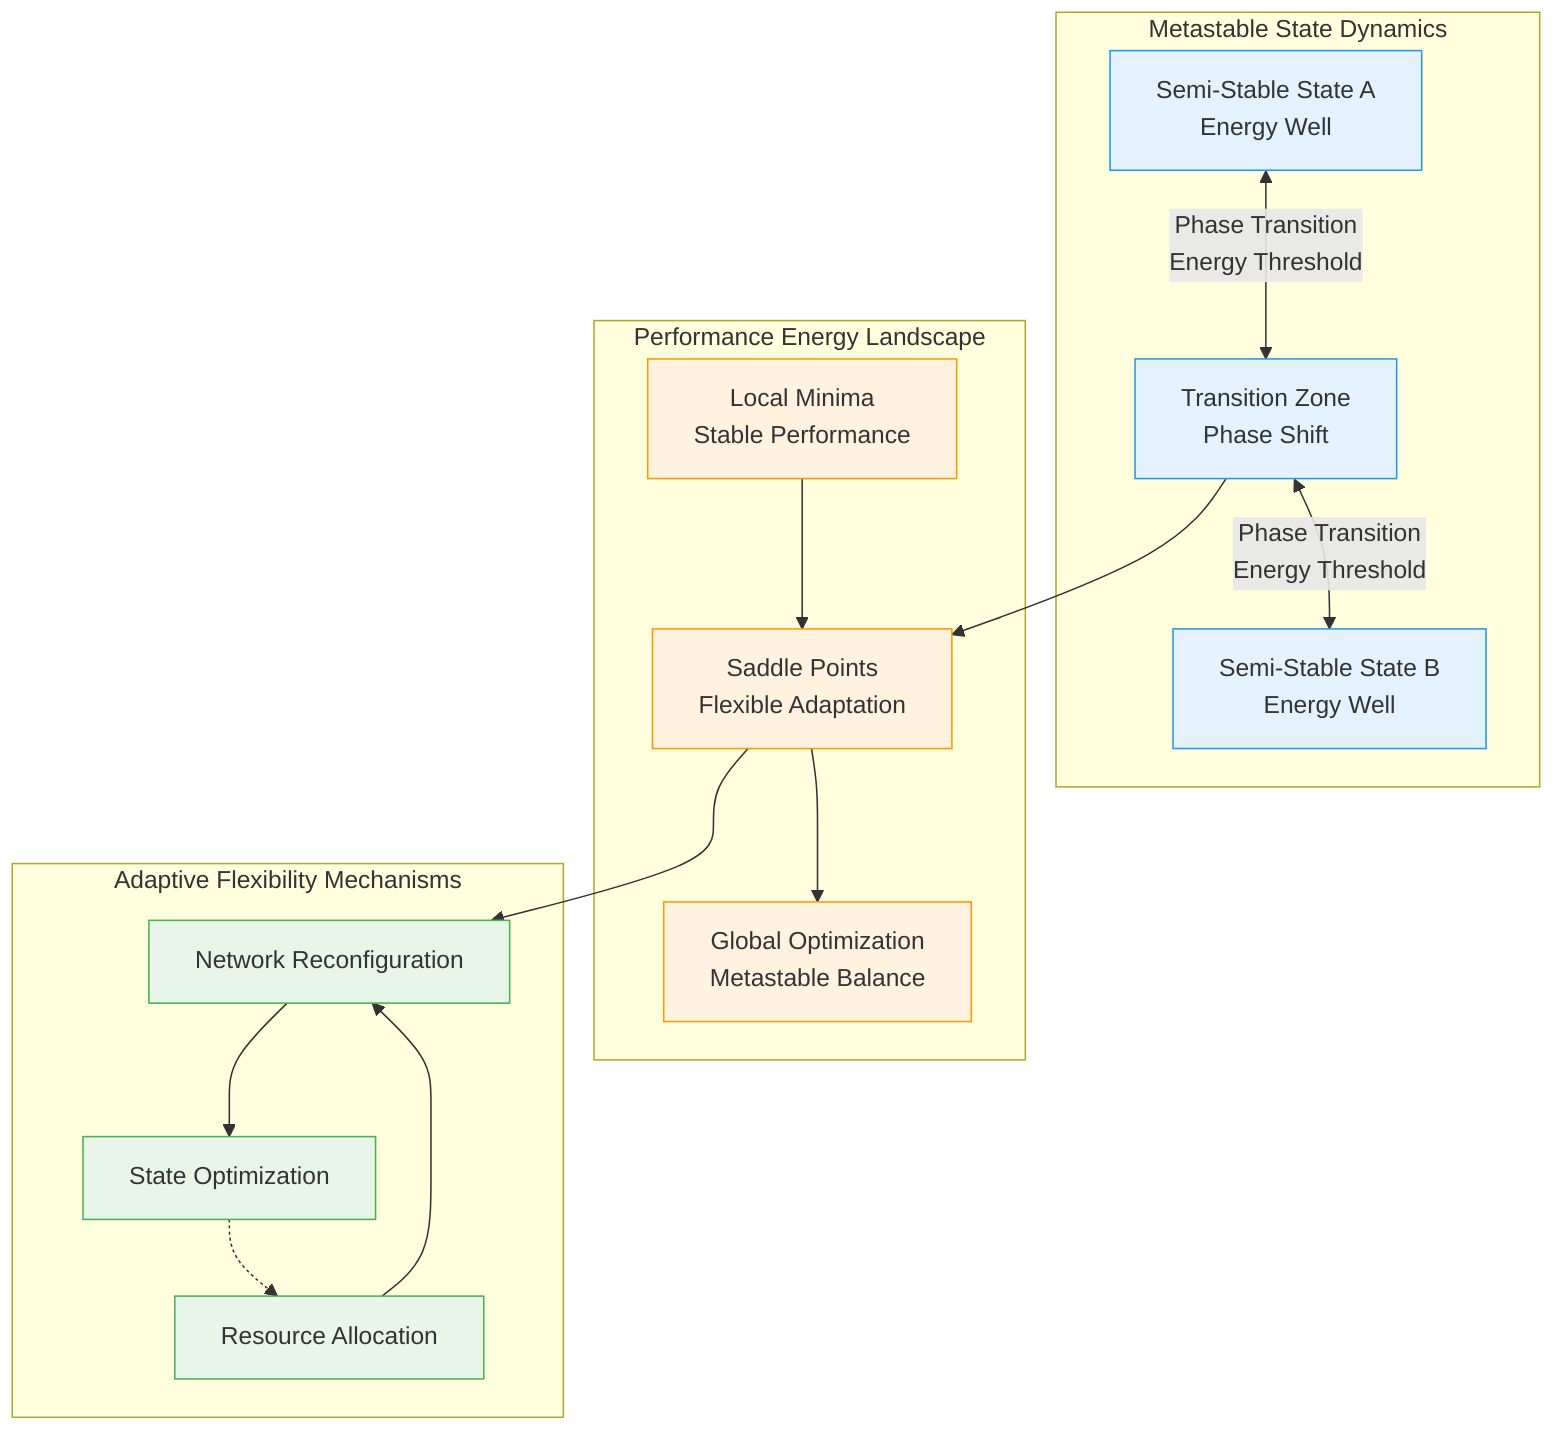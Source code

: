 flowchart TB
    subgraph MetastableStates["Metastable State Dynamics"]
        direction TB
        MS1[Semi-Stable State A\nEnergy Well] 
        MS2[Transition Zone\nPhase Shift]
        MS3[Semi-Stable State B\nEnergy Well]
        
        MS1 <--> |"Phase Transition\nEnergy Threshold"| MS2
        MS2 <--> |"Phase Transition\nEnergy Threshold"| MS3
    end

    subgraph EnergyLandscape["Performance Energy Landscape"]
        direction LR
        EL1[Local Minima\nStable Performance]
        EL2[Saddle Points\nFlexible Adaptation]
        EL3[Global Optimization\nMetastable Balance]
        
        EL1 --> EL2
        EL2 --> EL3
    end

    subgraph AdaptiveFlexibility["Adaptive Flexibility Mechanisms"]
        direction TB
        AF1[Resource Allocation]
        AF2[Network Reconfiguration]
        AF3[State Optimization]
        
        AF1 --> AF2
        AF2 --> AF3
        AF3 -.-> AF1
    end

    MS2 --> EL2
    EL2 --> AF2

    %% Styling
    classDef state fill:#e3f2fd,stroke:#2196F3
    classDef energy fill:#fff3e0,stroke:#FF9800
    classDef adapt fill:#e8f5e9,stroke:#4CAF50

    class MS1,MS2,MS3 state
    class EL1,EL2,EL3 energy
    class AF1,AF2,AF3 adapt